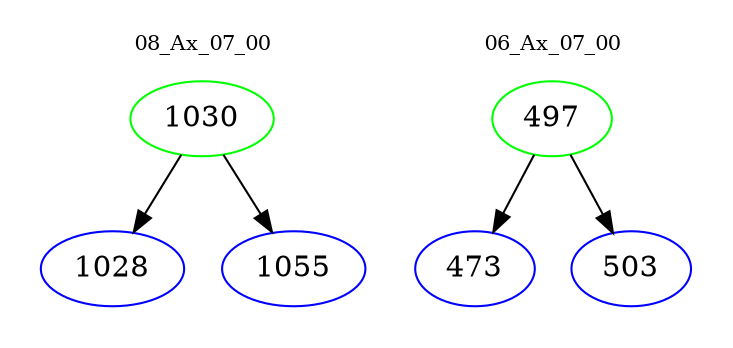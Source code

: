 digraph{
subgraph cluster_0 {
color = white
label = "08_Ax_07_00";
fontsize=10;
T0_1030 [label="1030", color="green"]
T0_1030 -> T0_1028 [color="black"]
T0_1028 [label="1028", color="blue"]
T0_1030 -> T0_1055 [color="black"]
T0_1055 [label="1055", color="blue"]
}
subgraph cluster_1 {
color = white
label = "06_Ax_07_00";
fontsize=10;
T1_497 [label="497", color="green"]
T1_497 -> T1_473 [color="black"]
T1_473 [label="473", color="blue"]
T1_497 -> T1_503 [color="black"]
T1_503 [label="503", color="blue"]
}
}
